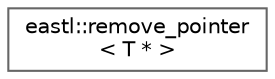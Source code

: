 digraph "类继承关系图"
{
 // LATEX_PDF_SIZE
  bgcolor="transparent";
  edge [fontname=Helvetica,fontsize=10,labelfontname=Helvetica,labelfontsize=10];
  node [fontname=Helvetica,fontsize=10,shape=box,height=0.2,width=0.4];
  rankdir="LR";
  Node0 [id="Node000000",label="eastl::remove_pointer\l\< T * \>",height=0.2,width=0.4,color="grey40", fillcolor="white", style="filled",URL="$structeastl_1_1remove__pointer_3_01_t_01_5_01_4.html",tooltip=" "];
}
